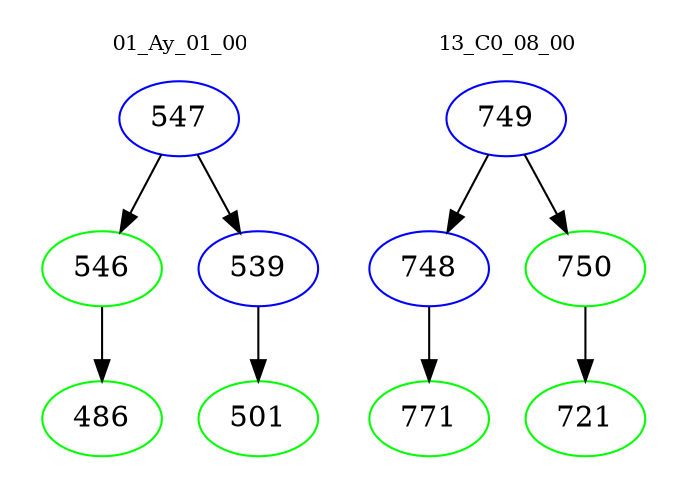 digraph{
subgraph cluster_0 {
color = white
label = "01_Ay_01_00";
fontsize=10;
T0_547 [label="547", color="blue"]
T0_547 -> T0_546 [color="black"]
T0_546 [label="546", color="green"]
T0_546 -> T0_486 [color="black"]
T0_486 [label="486", color="green"]
T0_547 -> T0_539 [color="black"]
T0_539 [label="539", color="blue"]
T0_539 -> T0_501 [color="black"]
T0_501 [label="501", color="green"]
}
subgraph cluster_1 {
color = white
label = "13_C0_08_00";
fontsize=10;
T1_749 [label="749", color="blue"]
T1_749 -> T1_748 [color="black"]
T1_748 [label="748", color="blue"]
T1_748 -> T1_771 [color="black"]
T1_771 [label="771", color="green"]
T1_749 -> T1_750 [color="black"]
T1_750 [label="750", color="green"]
T1_750 -> T1_721 [color="black"]
T1_721 [label="721", color="green"]
}
}
